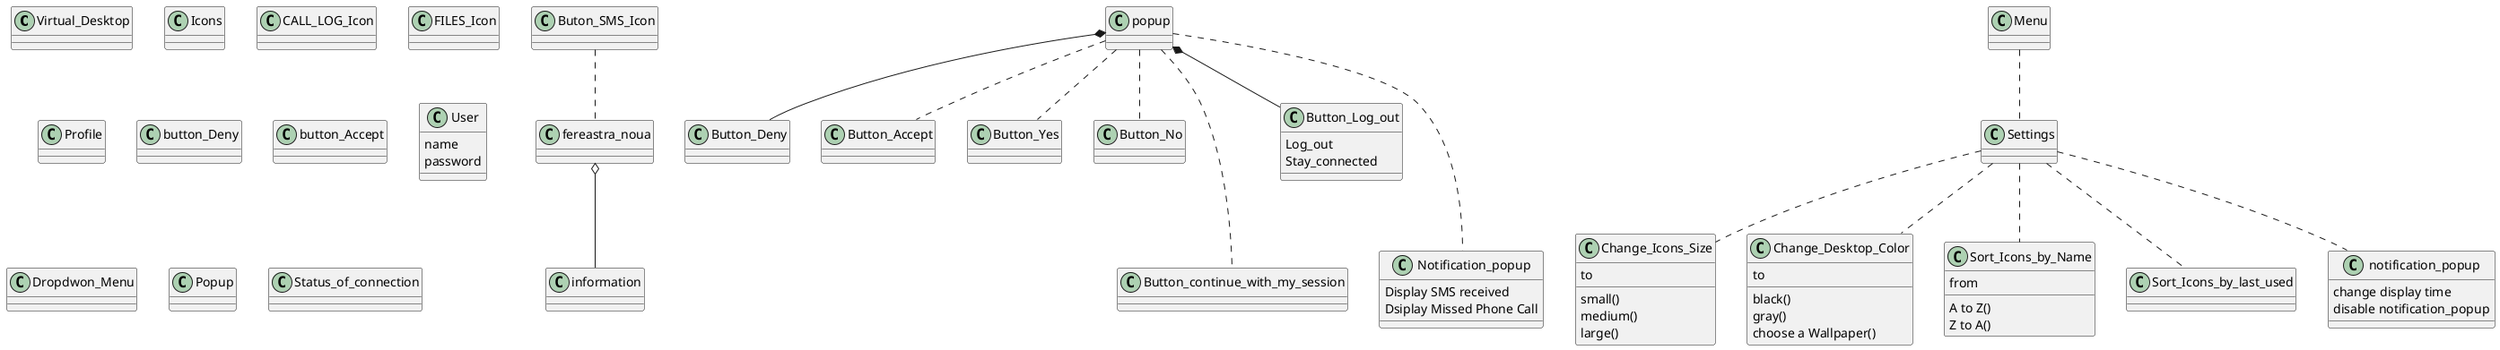 @startuml
class Virtual_Desktop {
}
class Icons {
}
class Buton_SMS_Icon {
}
class CALL_LOG_Icon {
}
class FILES_Icon {
}
class Profile {
}
class button_Deny {
}
class button_Accept
popup *-- Button_Deny
popup .. Button_Accept
popup .. Button_Yes
popup .. Button_No
popup -.- Button_continue_with_my_session
popup *-- Button_Log_out
popup -.- Notification_popup

class Button_Log_out {
Log_out
Stay_connected
}

class Change_Icons_Size {
to
small()
medium()
large()
}

class Change_Desktop_Color {
to
black()
gray()
choose a Wallpaper()
}

class Sort_Icons_by_Name {
from
A to Z()
Z to A()
}

Menu .. Settings
Settings .. Change_Icons_Size
Settings .. Change_Desktop_Color
Settings .. Sort_Icons_by_Name
Settings .. Sort_Icons_by_last_used
Settings .. notification_popup

class notification_popup {
change display time
disable notification_popup
}

class User {
name
password
}
class Dropdwon_Menu {
}
class Popup {
}
class Settings {
}
class Status_of_connection {
}
class fereastra_noua {
}
class Button_Yes {
}
class Button_No {
}
class Notification_popup {
Display SMS received
Dsiplay Missed Phone Call
}
class information
fereastra_noua o-- information
Buton_SMS_Icon.. fereastra_noua

@enduml